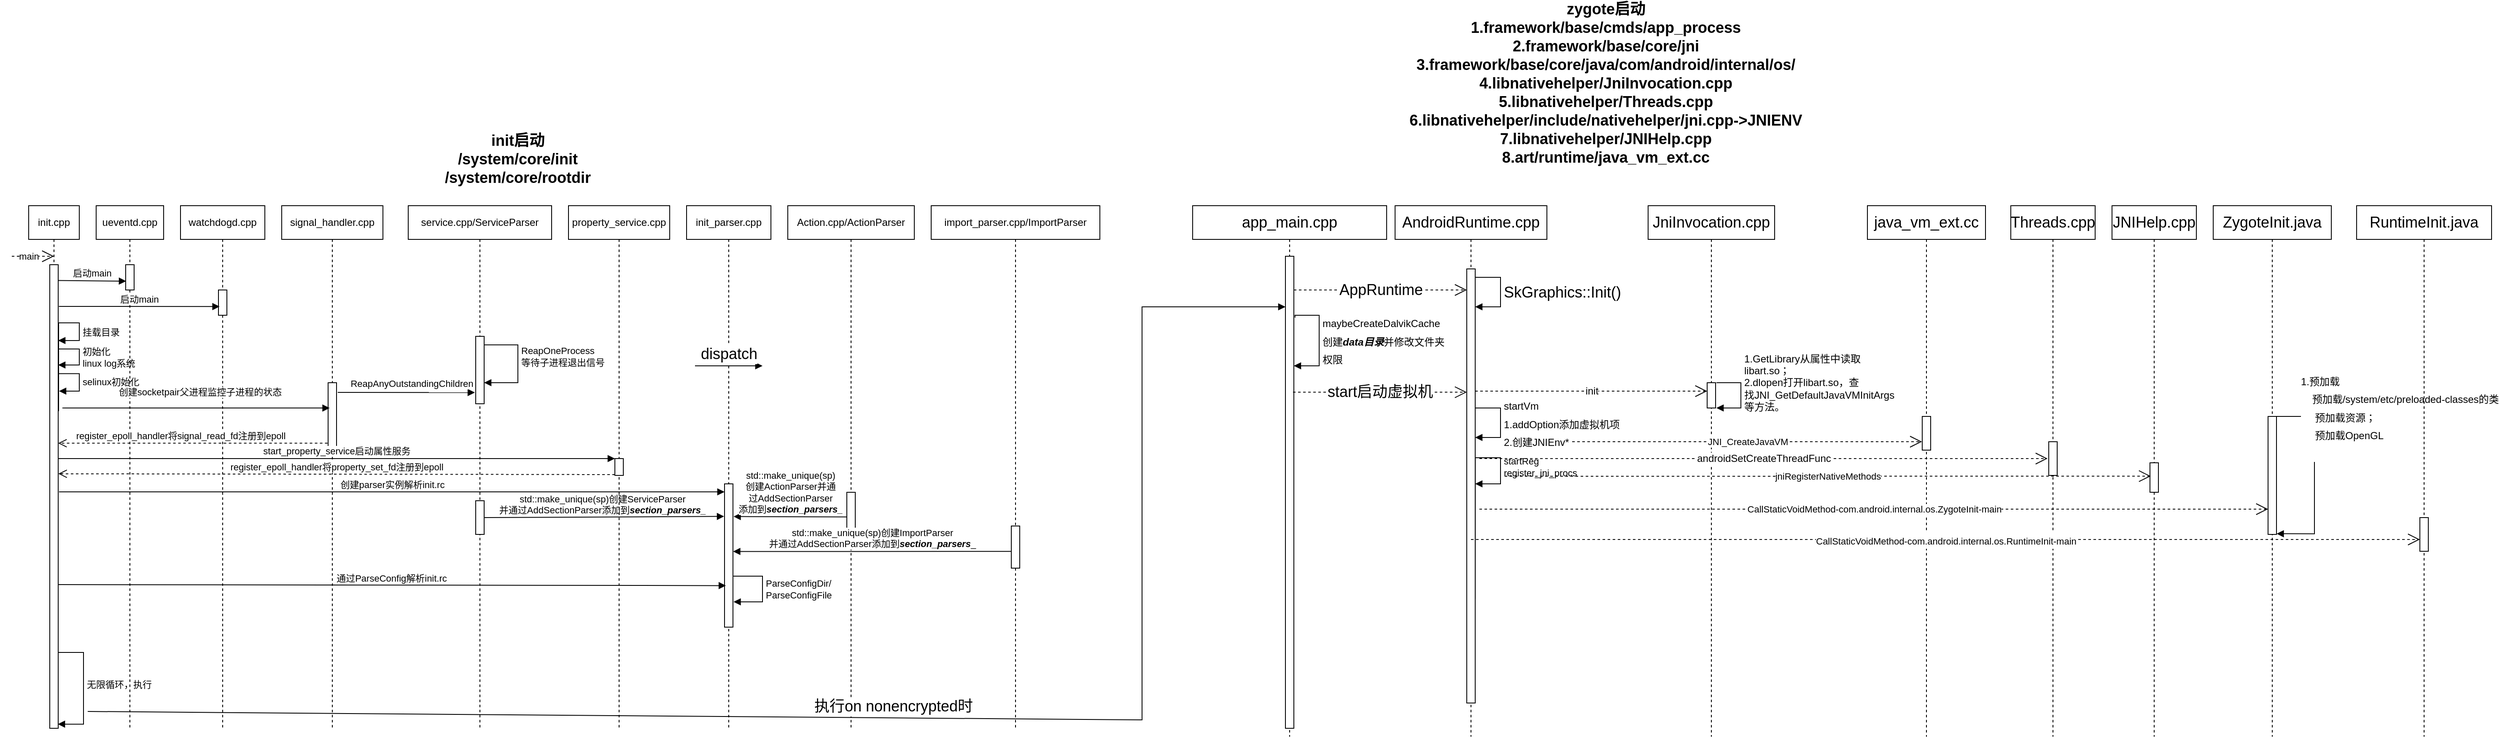<mxfile version="20.2.5" type="github">
  <diagram name="Page-1" id="13e1069c-82ec-6db2-03f1-153e76fe0fe0">
    <mxGraphModel dx="1778" dy="1237" grid="1" gridSize="10" guides="1" tooltips="1" connect="1" arrows="1" fold="1" page="1" pageScale="1" pageWidth="1100" pageHeight="850" background="none" math="0" shadow="0">
      <root>
        <mxCell id="0" />
        <mxCell id="1" parent="0" />
        <mxCell id="NBUXA40TTOA3BeRuOu_9-3" value="init.cpp" style="shape=umlLifeline;perimeter=lifelinePerimeter;whiteSpace=wrap;html=1;container=1;collapsible=0;recursiveResize=0;outlineConnect=0;" parent="1" vertex="1">
          <mxGeometry x="-1020" y="190" width="60" height="620" as="geometry" />
        </mxCell>
        <mxCell id="NBUXA40TTOA3BeRuOu_9-8" value="" style="html=1;points=[];perimeter=orthogonalPerimeter;" parent="NBUXA40TTOA3BeRuOu_9-3" vertex="1">
          <mxGeometry x="25" y="70" width="10" height="550" as="geometry" />
        </mxCell>
        <mxCell id="NBUXA40TTOA3BeRuOu_9-17" value="挂载目录" style="edgeStyle=orthogonalEdgeStyle;html=1;align=left;spacingLeft=2;endArrow=block;rounded=0;entryX=1;entryY=0;exitX=1.048;exitY=0.316;exitDx=0;exitDy=0;exitPerimeter=0;" parent="NBUXA40TTOA3BeRuOu_9-3" source="NBUXA40TTOA3BeRuOu_9-8" edge="1">
          <mxGeometry x="0.601" relative="1" as="geometry">
            <mxPoint x="40" y="140" as="sourcePoint" />
            <Array as="points">
              <mxPoint x="60" y="139" />
              <mxPoint x="60" y="160" />
            </Array>
            <mxPoint x="35" y="160" as="targetPoint" />
            <mxPoint as="offset" />
          </mxGeometry>
        </mxCell>
        <mxCell id="NBUXA40TTOA3BeRuOu_9-19" value="初始化&lt;br&gt;linux log系统" style="edgeStyle=orthogonalEdgeStyle;html=1;align=left;spacingLeft=2;endArrow=block;rounded=0;" parent="NBUXA40TTOA3BeRuOu_9-3" edge="1">
          <mxGeometry x="0.015" relative="1" as="geometry">
            <mxPoint x="35" y="170" as="sourcePoint" />
            <Array as="points">
              <mxPoint x="60" y="170" />
              <mxPoint x="60" y="189" />
            </Array>
            <mxPoint x="35" y="189" as="targetPoint" />
            <mxPoint as="offset" />
          </mxGeometry>
        </mxCell>
        <mxCell id="IWm-taD8-fj9oU0irWkf-2" value="selinux初始化" style="edgeStyle=orthogonalEdgeStyle;html=1;align=left;spacingLeft=2;endArrow=block;rounded=0;exitX=1.067;exitY=0.235;exitDx=0;exitDy=0;exitPerimeter=0;" parent="NBUXA40TTOA3BeRuOu_9-3" source="NBUXA40TTOA3BeRuOu_9-8" edge="1">
          <mxGeometry relative="1" as="geometry">
            <mxPoint x="35" y="315" as="sourcePoint" />
            <Array as="points">
              <mxPoint x="60" y="199" />
              <mxPoint x="60" y="220" />
            </Array>
            <mxPoint x="36" y="220" as="targetPoint" />
          </mxGeometry>
        </mxCell>
        <mxCell id="DfM5zsoMmQUeujYZHkAH-2" value="无限循环，执行" style="edgeStyle=orthogonalEdgeStyle;html=1;align=left;spacingLeft=2;endArrow=block;rounded=0;entryX=0.957;entryY=0.991;entryDx=0;entryDy=0;entryPerimeter=0;" parent="NBUXA40TTOA3BeRuOu_9-3" target="NBUXA40TTOA3BeRuOu_9-8" edge="1">
          <mxGeometry relative="1" as="geometry">
            <mxPoint x="35" y="540" as="sourcePoint" />
            <Array as="points">
              <mxPoint x="35" y="530" />
              <mxPoint x="65" y="530" />
              <mxPoint x="65" y="615" />
            </Array>
            <mxPoint x="40" y="560" as="targetPoint" />
          </mxGeometry>
        </mxCell>
        <mxCell id="NBUXA40TTOA3BeRuOu_9-5" value="main" style="endArrow=open;endSize=12;dashed=1;html=1;rounded=0;" parent="1" edge="1">
          <mxGeometry x="-0.2" width="160" relative="1" as="geometry">
            <mxPoint x="-1040" y="250" as="sourcePoint" />
            <mxPoint x="-990" y="250" as="targetPoint" />
            <mxPoint as="offset" />
          </mxGeometry>
        </mxCell>
        <mxCell id="NBUXA40TTOA3BeRuOu_9-6" value="ueventd.cpp" style="shape=umlLifeline;perimeter=lifelinePerimeter;whiteSpace=wrap;html=1;container=1;collapsible=0;recursiveResize=0;outlineConnect=0;" parent="1" vertex="1">
          <mxGeometry x="-940" y="190" width="80" height="620" as="geometry" />
        </mxCell>
        <mxCell id="NBUXA40TTOA3BeRuOu_9-9" value="" style="html=1;points=[];perimeter=orthogonalPerimeter;" parent="NBUXA40TTOA3BeRuOu_9-6" vertex="1">
          <mxGeometry x="35" y="70" width="10" height="30" as="geometry" />
        </mxCell>
        <mxCell id="NBUXA40TTOA3BeRuOu_9-11" value="启动main" style="html=1;verticalAlign=bottom;endArrow=block;rounded=0;entryX=0.046;entryY=0.652;entryDx=0;entryDy=0;entryPerimeter=0;exitX=1;exitY=0.034;exitDx=0;exitDy=0;exitPerimeter=0;" parent="1" source="NBUXA40TTOA3BeRuOu_9-8" target="NBUXA40TTOA3BeRuOu_9-9" edge="1">
          <mxGeometry width="80" relative="1" as="geometry">
            <mxPoint x="-980" y="280" as="sourcePoint" />
            <mxPoint x="-900" y="280" as="targetPoint" />
          </mxGeometry>
        </mxCell>
        <mxCell id="NBUXA40TTOA3BeRuOu_9-12" value="watchdogd.cpp" style="shape=umlLifeline;perimeter=lifelinePerimeter;whiteSpace=wrap;html=1;container=1;collapsible=0;recursiveResize=0;outlineConnect=0;" parent="1" vertex="1">
          <mxGeometry x="-840" y="190" width="100" height="620" as="geometry" />
        </mxCell>
        <mxCell id="NBUXA40TTOA3BeRuOu_9-13" value="" style="html=1;points=[];perimeter=orthogonalPerimeter;" parent="NBUXA40TTOA3BeRuOu_9-12" vertex="1">
          <mxGeometry x="45" y="100" width="10" height="30" as="geometry" />
        </mxCell>
        <mxCell id="NBUXA40TTOA3BeRuOu_9-14" value="启动main" style="html=1;verticalAlign=bottom;endArrow=block;rounded=0;entryX=0.133;entryY=0.656;entryDx=0;entryDy=0;entryPerimeter=0;exitX=1.083;exitY=0.09;exitDx=0;exitDy=0;exitPerimeter=0;" parent="1" source="NBUXA40TTOA3BeRuOu_9-8" target="NBUXA40TTOA3BeRuOu_9-13" edge="1">
          <mxGeometry width="80" relative="1" as="geometry">
            <mxPoint x="-980" y="310" as="sourcePoint" />
            <mxPoint x="-800" y="310" as="targetPoint" />
          </mxGeometry>
        </mxCell>
        <mxCell id="NBUXA40TTOA3BeRuOu_9-20" value="signal_handler.cpp" style="shape=umlLifeline;perimeter=lifelinePerimeter;whiteSpace=wrap;html=1;container=1;collapsible=0;recursiveResize=0;outlineConnect=0;" parent="1" vertex="1">
          <mxGeometry x="-720" y="190" width="120" height="620" as="geometry" />
        </mxCell>
        <mxCell id="NBUXA40TTOA3BeRuOu_9-30" value="" style="html=1;points=[];perimeter=orthogonalPerimeter;" parent="NBUXA40TTOA3BeRuOu_9-20" vertex="1">
          <mxGeometry x="55" y="210" width="10" height="80" as="geometry" />
        </mxCell>
        <mxCell id="NBUXA40TTOA3BeRuOu_9-22" value="创建socketpair父进程监控子进程的状态" style="html=1;verticalAlign=bottom;endArrow=block;rounded=0;entryX=0.18;entryY=0.582;entryDx=0;entryDy=0;entryPerimeter=0;" parent="1" edge="1">
          <mxGeometry x="0.025" y="10" width="80" relative="1" as="geometry">
            <mxPoint x="-980" y="430" as="sourcePoint" />
            <mxPoint x="-663.2" y="430.01" as="targetPoint" />
            <mxPoint as="offset" />
          </mxGeometry>
        </mxCell>
        <mxCell id="NBUXA40TTOA3BeRuOu_9-23" value="service.cpp/ServiceParser" style="shape=umlLifeline;perimeter=lifelinePerimeter;whiteSpace=wrap;html=1;container=1;collapsible=0;recursiveResize=0;outlineConnect=0;" parent="1" vertex="1">
          <mxGeometry x="-570" y="190" width="170" height="620" as="geometry" />
        </mxCell>
        <mxCell id="NBUXA40TTOA3BeRuOu_9-24" value="" style="html=1;points=[];perimeter=orthogonalPerimeter;" parent="NBUXA40TTOA3BeRuOu_9-23" vertex="1">
          <mxGeometry x="80" y="155" width="10" height="80" as="geometry" />
        </mxCell>
        <mxCell id="NBUXA40TTOA3BeRuOu_9-29" value="ReapOneProcess&lt;br&gt;等待子进程退出信号" style="edgeStyle=orthogonalEdgeStyle;html=1;align=left;spacingLeft=2;endArrow=block;rounded=0;exitX=1.014;exitY=0.126;exitDx=0;exitDy=0;exitPerimeter=0;" parent="NBUXA40TTOA3BeRuOu_9-23" source="NBUXA40TTOA3BeRuOu_9-24" edge="1">
          <mxGeometry x="-0.135" relative="1" as="geometry">
            <mxPoint x="55" y="165" as="sourcePoint" />
            <Array as="points">
              <mxPoint x="130" y="165" />
              <mxPoint x="130" y="210" />
              <mxPoint x="90" y="210" />
            </Array>
            <mxPoint x="90" y="210" as="targetPoint" />
            <mxPoint as="offset" />
          </mxGeometry>
        </mxCell>
        <mxCell id="IWm-taD8-fj9oU0irWkf-14" value="" style="html=1;points=[];perimeter=orthogonalPerimeter;" parent="NBUXA40TTOA3BeRuOu_9-23" vertex="1">
          <mxGeometry x="80" y="350" width="10" height="40" as="geometry" />
        </mxCell>
        <mxCell id="IWm-taD8-fj9oU0irWkf-15" value="std::make_unique(sp)创建ServiceParser&lt;br&gt;并通过AddSectionParser添加到&lt;b&gt;&lt;i&gt;section_parsers_&lt;/i&gt;&lt;/b&gt;" style="html=1;verticalAlign=bottom;endArrow=block;rounded=0;entryX=-0.048;entryY=0.227;entryDx=0;entryDy=0;entryPerimeter=0;" parent="NBUXA40TTOA3BeRuOu_9-23" target="IWm-taD8-fj9oU0irWkf-13" edge="1">
          <mxGeometry x="-0.016" y="-1" width="80" relative="1" as="geometry">
            <mxPoint x="90" y="370" as="sourcePoint" />
            <mxPoint x="170" y="370" as="targetPoint" />
            <mxPoint as="offset" />
          </mxGeometry>
        </mxCell>
        <mxCell id="NBUXA40TTOA3BeRuOu_9-25" value="ReapAnyOutstandingChildren" style="html=1;verticalAlign=bottom;endArrow=block;rounded=0;entryX=-0.1;entryY=0.833;entryDx=0;entryDy=0;entryPerimeter=0;startArrow=none;exitX=1.144;exitY=0.144;exitDx=0;exitDy=0;exitPerimeter=0;" parent="1" source="NBUXA40TTOA3BeRuOu_9-30" target="NBUXA40TTOA3BeRuOu_9-24" edge="1">
          <mxGeometry x="0.081" y="2" width="80" relative="1" as="geometry">
            <mxPoint x="-650" y="412" as="sourcePoint" />
            <mxPoint x="-570" y="410" as="targetPoint" />
            <mxPoint as="offset" />
          </mxGeometry>
        </mxCell>
        <mxCell id="NBUXA40TTOA3BeRuOu_9-33" value="" style="html=1;verticalAlign=bottom;endArrow=none;rounded=0;exitX=1.06;exitY=0.233;exitDx=0;exitDy=0;exitPerimeter=0;" parent="1" edge="1">
          <mxGeometry width="80" relative="1" as="geometry">
            <mxPoint x="-654.4" y="410.815" as="sourcePoint" />
            <mxPoint x="-654" y="411" as="targetPoint" />
          </mxGeometry>
        </mxCell>
        <mxCell id="NBUXA40TTOA3BeRuOu_9-32" value="register_epoll_handler将signal_read_fd注册到epoll" style="html=1;verticalAlign=bottom;endArrow=open;dashed=1;endSize=8;exitX=-0.073;exitY=0.897;rounded=0;exitDx=0;exitDy=0;exitPerimeter=0;" parent="1" source="NBUXA40TTOA3BeRuOu_9-30" target="NBUXA40TTOA3BeRuOu_9-8" edge="1">
          <mxGeometry x="0.092" relative="1" as="geometry">
            <mxPoint x="-980" y="470" as="targetPoint" />
            <mxPoint as="offset" />
          </mxGeometry>
        </mxCell>
        <mxCell id="IWm-taD8-fj9oU0irWkf-3" value="property_service.cpp" style="shape=umlLifeline;perimeter=lifelinePerimeter;whiteSpace=wrap;html=1;container=1;collapsible=0;recursiveResize=0;outlineConnect=0;" parent="1" vertex="1">
          <mxGeometry x="-380" y="190" width="120" height="620" as="geometry" />
        </mxCell>
        <mxCell id="IWm-taD8-fj9oU0irWkf-6" value="" style="html=1;points=[];perimeter=orthogonalPerimeter;" parent="IWm-taD8-fj9oU0irWkf-3" vertex="1">
          <mxGeometry x="55" y="300" width="10" height="20" as="geometry" />
        </mxCell>
        <mxCell id="IWm-taD8-fj9oU0irWkf-7" value="start_property_service启动属性服务" style="html=1;verticalAlign=bottom;endArrow=block;entryX=0;entryY=0;rounded=0;" parent="1" source="NBUXA40TTOA3BeRuOu_9-8" target="IWm-taD8-fj9oU0irWkf-6" edge="1">
          <mxGeometry relative="1" as="geometry">
            <mxPoint x="-250" y="600" as="sourcePoint" />
          </mxGeometry>
        </mxCell>
        <mxCell id="IWm-taD8-fj9oU0irWkf-8" value="register_epoll_handler将property_set_fd注册到epoll" style="html=1;verticalAlign=bottom;endArrow=open;dashed=1;endSize=8;exitX=0;exitY=0.95;rounded=0;entryX=1.02;entryY=0.451;entryDx=0;entryDy=0;entryPerimeter=0;" parent="1" source="IWm-taD8-fj9oU0irWkf-6" target="NBUXA40TTOA3BeRuOu_9-8" edge="1">
          <mxGeometry relative="1" as="geometry">
            <mxPoint x="-980" y="509" as="targetPoint" />
          </mxGeometry>
        </mxCell>
        <mxCell id="IWm-taD8-fj9oU0irWkf-9" value="init_parser.cpp" style="shape=umlLifeline;perimeter=lifelinePerimeter;whiteSpace=wrap;html=1;container=1;collapsible=0;recursiveResize=0;outlineConnect=0;" parent="1" vertex="1">
          <mxGeometry x="-240" y="190" width="100" height="620" as="geometry" />
        </mxCell>
        <mxCell id="IWm-taD8-fj9oU0irWkf-13" value="" style="html=1;points=[];perimeter=orthogonalPerimeter;" parent="IWm-taD8-fj9oU0irWkf-9" vertex="1">
          <mxGeometry x="45" y="330" width="10" height="170" as="geometry" />
        </mxCell>
        <mxCell id="LSeL3Kkb-pXWRt0sWgxu-4" value="ParseConfigDir/&lt;br&gt;&lt;span style=&quot;font-size: 11px;&quot;&gt;ParseConfigFile&lt;/span&gt;" style="edgeStyle=orthogonalEdgeStyle;html=1;align=left;spacingLeft=2;endArrow=block;rounded=0;exitX=1.017;exitY=0.644;exitDx=0;exitDy=0;exitPerimeter=0;entryX=1.065;entryY=0.819;entryDx=0;entryDy=0;entryPerimeter=0;" parent="IWm-taD8-fj9oU0irWkf-9" source="IWm-taD8-fj9oU0irWkf-13" target="IWm-taD8-fj9oU0irWkf-13" edge="1">
          <mxGeometry relative="1" as="geometry">
            <mxPoint x="60" y="440" as="sourcePoint" />
            <Array as="points">
              <mxPoint x="90" y="439" />
              <mxPoint x="90" y="470" />
              <mxPoint x="56" y="470" />
            </Array>
            <mxPoint x="60" y="460" as="targetPoint" />
          </mxGeometry>
        </mxCell>
        <mxCell id="IWm-taD8-fj9oU0irWkf-10" value="创建parser实例解析init.rc" style="html=1;verticalAlign=bottom;endArrow=block;rounded=0;exitX=1.1;exitY=0.49;exitDx=0;exitDy=0;exitPerimeter=0;" parent="1" source="NBUXA40TTOA3BeRuOu_9-8" target="IWm-taD8-fj9oU0irWkf-13" edge="1">
          <mxGeometry width="80" relative="1" as="geometry">
            <mxPoint x="-980" y="530" as="sourcePoint" />
            <mxPoint x="-200" y="530" as="targetPoint" />
          </mxGeometry>
        </mxCell>
        <mxCell id="IWm-taD8-fj9oU0irWkf-11" value="Action.cpp/ActionParser" style="shape=umlLifeline;perimeter=lifelinePerimeter;whiteSpace=wrap;html=1;container=1;collapsible=0;recursiveResize=0;outlineConnect=0;" parent="1" vertex="1">
          <mxGeometry x="-120" y="190" width="150" height="620" as="geometry" />
        </mxCell>
        <mxCell id="IWm-taD8-fj9oU0irWkf-16" value="" style="html=1;points=[];perimeter=orthogonalPerimeter;" parent="IWm-taD8-fj9oU0irWkf-11" vertex="1">
          <mxGeometry x="70" y="340" width="10" height="50" as="geometry" />
        </mxCell>
        <mxCell id="IWm-taD8-fj9oU0irWkf-12" value="import_parser.cpp/ImportParser" style="shape=umlLifeline;perimeter=lifelinePerimeter;whiteSpace=wrap;html=1;container=1;collapsible=0;recursiveResize=0;outlineConnect=0;" parent="1" vertex="1">
          <mxGeometry x="50" y="190" width="200" height="620" as="geometry" />
        </mxCell>
        <mxCell id="IWm-taD8-fj9oU0irWkf-19" value="" style="html=1;points=[];perimeter=orthogonalPerimeter;" parent="IWm-taD8-fj9oU0irWkf-12" vertex="1">
          <mxGeometry x="95" y="380" width="10" height="50" as="geometry" />
        </mxCell>
        <mxCell id="IWm-taD8-fj9oU0irWkf-17" value="std::make_unique(sp)&lt;br&gt;创建ActionParser并通&lt;br&gt;过AddSectionParser&lt;br&gt;添加到&lt;b&gt;&lt;i&gt;section_parsers_&lt;/i&gt;&lt;/b&gt;" style="html=1;verticalAlign=bottom;endArrow=block;rounded=0;exitX=0.012;exitY=0.586;exitDx=0;exitDy=0;exitPerimeter=0;entryX=1.07;entryY=0.228;entryDx=0;entryDy=0;entryPerimeter=0;" parent="1" source="IWm-taD8-fj9oU0irWkf-16" target="IWm-taD8-fj9oU0irWkf-13" edge="1">
          <mxGeometry width="80" relative="1" as="geometry">
            <mxPoint x="-150" y="570" as="sourcePoint" />
            <mxPoint x="-180" y="560" as="targetPoint" />
          </mxGeometry>
        </mxCell>
        <mxCell id="IWm-taD8-fj9oU0irWkf-20" value="std::make_unique(sp)创建ImportParser&lt;br&gt;并通过AddSectionParser添加到&lt;b&gt;&lt;i&gt;section_parsers&lt;/i&gt;&lt;/b&gt;_" style="html=1;verticalAlign=bottom;endArrow=block;rounded=0;exitX=0.017;exitY=0.603;exitDx=0;exitDy=0;exitPerimeter=0;entryX=1.02;entryY=0.472;entryDx=0;entryDy=0;entryPerimeter=0;" parent="1" source="IWm-taD8-fj9oU0irWkf-19" target="IWm-taD8-fj9oU0irWkf-13" edge="1">
          <mxGeometry width="80" relative="1" as="geometry">
            <mxPoint y="600" as="sourcePoint" />
            <mxPoint x="-180" y="600" as="targetPoint" />
          </mxGeometry>
        </mxCell>
        <mxCell id="LSeL3Kkb-pXWRt0sWgxu-2" value="通过ParseConfig解析init.rc" style="html=1;verticalAlign=bottom;endArrow=block;rounded=0;entryX=0.163;entryY=0.71;entryDx=0;entryDy=0;entryPerimeter=0;exitX=0.981;exitY=0.69;exitDx=0;exitDy=0;exitPerimeter=0;" parent="1" source="NBUXA40TTOA3BeRuOu_9-8" target="IWm-taD8-fj9oU0irWkf-13" edge="1">
          <mxGeometry x="-0.002" y="-1" width="80" relative="1" as="geometry">
            <mxPoint x="-980" y="640" as="sourcePoint" />
            <mxPoint x="-900" y="640" as="targetPoint" />
            <mxPoint as="offset" />
          </mxGeometry>
        </mxCell>
        <mxCell id="DfM5zsoMmQUeujYZHkAH-5" value="init启动&#xa;/system/core/init&#xa;/system/core/rootdir" style="text;align=center;fontStyle=1;verticalAlign=middle;spacingLeft=3;spacingRight=3;strokeColor=none;rotatable=0;points=[[0,0.5],[1,0.5]];portConstraint=eastwest;fontSize=18;" parent="1" vertex="1">
          <mxGeometry x="-480" y="120" width="80" height="26" as="geometry" />
        </mxCell>
        <mxCell id="DfM5zsoMmQUeujYZHkAH-6" value="app_main.cpp" style="shape=umlLifeline;perimeter=lifelinePerimeter;whiteSpace=wrap;html=1;container=1;collapsible=0;recursiveResize=0;outlineConnect=0;fontSize=18;" parent="1" vertex="1">
          <mxGeometry x="360" y="190" width="230" height="630" as="geometry" />
        </mxCell>
        <mxCell id="DfM5zsoMmQUeujYZHkAH-8" value="" style="html=1;points=[];perimeter=orthogonalPerimeter;fontSize=18;" parent="DfM5zsoMmQUeujYZHkAH-6" vertex="1">
          <mxGeometry x="110" y="60" width="10" height="560" as="geometry" />
        </mxCell>
        <mxCell id="DfM5zsoMmQUeujYZHkAH-17" value="AppRuntime" style="endArrow=open;endSize=12;dashed=1;html=1;rounded=0;fontSize=18;" parent="DfM5zsoMmQUeujYZHkAH-6" target="DfM5zsoMmQUeujYZHkAH-14" edge="1">
          <mxGeometry width="160" relative="1" as="geometry">
            <mxPoint x="120" y="100" as="sourcePoint" />
            <mxPoint x="230" y="100" as="targetPoint" />
          </mxGeometry>
        </mxCell>
        <mxCell id="DfM5zsoMmQUeujYZHkAH-24" value="&lt;font style=&quot;font-size: 12px;&quot;&gt;maybeCreateDalvikCache&lt;br&gt;创建&lt;i&gt;&lt;b&gt;data目录&lt;/b&gt;&lt;/i&gt;并修改文件夹&lt;br&gt;权限&lt;/font&gt;" style="edgeStyle=orthogonalEdgeStyle;html=1;align=left;spacingLeft=2;endArrow=block;rounded=0;fontSize=18;exitX=1.143;exitY=0.13;exitDx=0;exitDy=0;exitPerimeter=0;" parent="DfM5zsoMmQUeujYZHkAH-6" edge="1" source="DfM5zsoMmQUeujYZHkAH-8">
          <mxGeometry x="0.011" relative="1" as="geometry">
            <mxPoint x="70" y="150" as="sourcePoint" />
            <Array as="points">
              <mxPoint x="121" y="130" />
              <mxPoint x="150" y="130" />
              <mxPoint x="150" y="190" />
            </Array>
            <mxPoint x="120" y="190" as="targetPoint" />
            <mxPoint as="offset" />
          </mxGeometry>
        </mxCell>
        <mxCell id="DfM5zsoMmQUeujYZHkAH-7" value="zygote启动&#xa;1.framework/base/cmds/app_process&#xa;2.framework/base/core/jni&#xa;3.framework/base/core/java/com/android/internal/os/&#xa;4.libnativehelper/JniInvocation.cpp&#xa;5.libnativehelper/Threads.cpp&#xa;6.libnativehelper/include/nativehelper/jni.cpp-&gt;JNIENV&#xa;7.libnativehelper/JNIHelp.cpp&#xa;8.art/runtime/java_vm_ext.cc" style="text;align=center;fontStyle=1;verticalAlign=middle;spacingLeft=3;spacingRight=3;strokeColor=none;rotatable=0;points=[[0,0.5],[1,0.5]];portConstraint=eastwest;fontSize=18;" parent="1" vertex="1">
          <mxGeometry x="810" y="30" width="80" height="26" as="geometry" />
        </mxCell>
        <mxCell id="DfM5zsoMmQUeujYZHkAH-9" value="dispatch" style="html=1;verticalAlign=bottom;endArrow=block;rounded=0;fontSize=18;" parent="1" edge="1">
          <mxGeometry width="80" relative="1" as="geometry">
            <mxPoint x="-230" y="380" as="sourcePoint" />
            <mxPoint x="-150" y="380" as="targetPoint" />
          </mxGeometry>
        </mxCell>
        <mxCell id="DfM5zsoMmQUeujYZHkAH-10" value="执行on nonencrypted时" style="html=1;verticalAlign=bottom;endArrow=block;rounded=0;fontSize=18;" parent="1" edge="1">
          <mxGeometry width="80" relative="1" as="geometry">
            <mxPoint x="-950" y="790" as="sourcePoint" />
            <mxPoint x="470" y="310" as="targetPoint" />
            <Array as="points">
              <mxPoint x="300" y="800" />
              <mxPoint x="300" y="310" />
            </Array>
          </mxGeometry>
        </mxCell>
        <mxCell id="DfM5zsoMmQUeujYZHkAH-11" value="AndroidRuntime.cpp" style="shape=umlLifeline;perimeter=lifelinePerimeter;whiteSpace=wrap;html=1;container=1;collapsible=0;recursiveResize=0;outlineConnect=0;fontSize=18;" parent="1" vertex="1">
          <mxGeometry x="600" y="190" width="180" height="630" as="geometry" />
        </mxCell>
        <mxCell id="DfM5zsoMmQUeujYZHkAH-14" value="" style="html=1;points=[];perimeter=orthogonalPerimeter;fontSize=18;" parent="DfM5zsoMmQUeujYZHkAH-11" vertex="1">
          <mxGeometry x="85" y="75" width="10" height="515" as="geometry" />
        </mxCell>
        <mxCell id="DfM5zsoMmQUeujYZHkAH-16" value="SkGraphics::Init()" style="edgeStyle=orthogonalEdgeStyle;html=1;align=left;spacingLeft=2;endArrow=block;rounded=0;fontSize=18;" parent="DfM5zsoMmQUeujYZHkAH-11" edge="1">
          <mxGeometry relative="1" as="geometry">
            <mxPoint x="95" y="85" as="sourcePoint" />
            <Array as="points">
              <mxPoint x="125" y="85" />
              <mxPoint x="125" y="120" />
              <mxPoint x="100" y="120" />
            </Array>
            <mxPoint x="95" y="120" as="targetPoint" />
          </mxGeometry>
        </mxCell>
        <mxCell id="DfM5zsoMmQUeujYZHkAH-22" value="&lt;font style=&quot;font-size: 12px;&quot;&gt;startVm&lt;br&gt;1.addOption添加虚拟机项&lt;br&gt;2.创建JNIEnv*&lt;/font&gt;" style="edgeStyle=orthogonalEdgeStyle;html=1;align=left;spacingLeft=2;endArrow=block;rounded=0;fontSize=18;" parent="DfM5zsoMmQUeujYZHkAH-11" edge="1">
          <mxGeometry relative="1" as="geometry">
            <mxPoint x="95" y="240" as="sourcePoint" />
            <Array as="points">
              <mxPoint x="125" y="240" />
              <mxPoint x="125" y="275" />
            </Array>
            <mxPoint x="95" y="275" as="targetPoint" />
          </mxGeometry>
        </mxCell>
        <mxCell id="nUyMibiSjW3psWNG235X-4" value="startReg&lt;br&gt;register_jni_procs" style="edgeStyle=orthogonalEdgeStyle;html=1;align=left;spacingLeft=2;endArrow=block;rounded=0;exitX=1.006;exitY=0.76;exitDx=0;exitDy=0;exitPerimeter=0;" parent="DfM5zsoMmQUeujYZHkAH-11" source="DfM5zsoMmQUeujYZHkAH-14" edge="1">
          <mxGeometry x="0.613" relative="1" as="geometry">
            <mxPoint x="95" y="310" as="sourcePoint" />
            <Array as="points">
              <mxPoint x="95" y="299" />
              <mxPoint x="125" y="299" />
              <mxPoint x="125" y="330" />
            </Array>
            <mxPoint x="95" y="330" as="targetPoint" />
            <mxPoint as="offset" />
          </mxGeometry>
        </mxCell>
        <mxCell id="DfM5zsoMmQUeujYZHkAH-13" value="ZygoteInit.java" style="shape=umlLifeline;perimeter=lifelinePerimeter;whiteSpace=wrap;html=1;container=1;collapsible=0;recursiveResize=0;outlineConnect=0;fontSize=18;" parent="1" vertex="1">
          <mxGeometry x="1570" y="190" width="140" height="630" as="geometry" />
        </mxCell>
        <mxCell id="gkzFKs4SRI5wnjid1r51-4" value="" style="html=1;points=[];perimeter=orthogonalPerimeter;" vertex="1" parent="DfM5zsoMmQUeujYZHkAH-13">
          <mxGeometry x="65" y="250" width="10" height="140" as="geometry" />
        </mxCell>
        <mxCell id="gkzFKs4SRI5wnjid1r51-10" value="&lt;font style=&quot;font-size: 12px;&quot;&gt;1.预加载&lt;br&gt;&amp;nbsp; &amp;nbsp; 预加载/system/etc/preloaded-classes的类&lt;br&gt;&amp;nbsp; &amp;nbsp; &amp;nbsp;预加载资源；&lt;br&gt;&amp;nbsp; &amp;nbsp; &amp;nbsp;预加载OpenGL&lt;br&gt;&lt;br&gt;&lt;/font&gt;" style="edgeStyle=orthogonalEdgeStyle;html=1;align=left;spacingLeft=2;endArrow=block;rounded=0;fontSize=18;entryX=1.016;entryY=0.994;entryDx=0;entryDy=0;entryPerimeter=0;" edge="1" target="gkzFKs4SRI5wnjid1r51-4" parent="DfM5zsoMmQUeujYZHkAH-13">
          <mxGeometry x="-0.782" relative="1" as="geometry">
            <mxPoint x="75" y="250" as="sourcePoint" />
            <Array as="points">
              <mxPoint x="120" y="250" />
              <mxPoint x="120" y="389" />
            </Array>
            <mxPoint x="80" y="390" as="targetPoint" />
            <mxPoint as="offset" />
          </mxGeometry>
        </mxCell>
        <mxCell id="DfM5zsoMmQUeujYZHkAH-19" value="JniInvocation.cpp" style="shape=umlLifeline;perimeter=lifelinePerimeter;whiteSpace=wrap;html=1;container=1;collapsible=0;recursiveResize=0;outlineConnect=0;fontSize=18;" parent="1" vertex="1">
          <mxGeometry x="900" y="190" width="150" height="630" as="geometry" />
        </mxCell>
        <mxCell id="DfM5zsoMmQUeujYZHkAH-29" value="" style="html=1;points=[];perimeter=orthogonalPerimeter;fontSize=12;" parent="DfM5zsoMmQUeujYZHkAH-19" vertex="1">
          <mxGeometry x="70" y="210" width="10" height="30" as="geometry" />
        </mxCell>
        <mxCell id="DfM5zsoMmQUeujYZHkAH-32" value="1.GetLibrary从属性中读取&lt;br&gt;libart.so；&lt;br&gt;2.dlopen打开libart.so，查&lt;br&gt;找JNI_GetDefaultJavaVMInitArgs&lt;br&gt;等方法。" style="edgeStyle=orthogonalEdgeStyle;html=1;align=left;spacingLeft=2;endArrow=block;rounded=0;fontSize=12;exitX=1.105;exitY=0;exitDx=0;exitDy=0;exitPerimeter=0;" parent="DfM5zsoMmQUeujYZHkAH-19" edge="1" source="DfM5zsoMmQUeujYZHkAH-29">
          <mxGeometry x="-0.342" relative="1" as="geometry">
            <mxPoint x="80" y="220" as="sourcePoint" />
            <Array as="points">
              <mxPoint x="110" y="210" />
              <mxPoint x="110" y="240" />
            </Array>
            <mxPoint x="81" y="240" as="targetPoint" />
            <mxPoint as="offset" />
          </mxGeometry>
        </mxCell>
        <mxCell id="DfM5zsoMmQUeujYZHkAH-18" value="start启动虚拟机" style="endArrow=open;endSize=12;dashed=1;html=1;rounded=0;fontSize=18;exitX=0.9;exitY=0.288;exitDx=0;exitDy=0;exitPerimeter=0;" parent="1" source="DfM5zsoMmQUeujYZHkAH-8" target="DfM5zsoMmQUeujYZHkAH-14" edge="1">
          <mxGeometry width="160" relative="1" as="geometry">
            <mxPoint x="490" y="340" as="sourcePoint" />
            <mxPoint x="650" y="340" as="targetPoint" />
          </mxGeometry>
        </mxCell>
        <mxCell id="DfM5zsoMmQUeujYZHkAH-30" value="init" style="endArrow=open;endSize=12;dashed=1;html=1;rounded=0;fontSize=12;" parent="1" source="DfM5zsoMmQUeujYZHkAH-14" edge="1">
          <mxGeometry width="160" relative="1" as="geometry">
            <mxPoint x="700" y="410" as="sourcePoint" />
            <mxPoint x="970" y="410" as="targetPoint" />
            <Array as="points">
              <mxPoint x="870" y="410" />
            </Array>
          </mxGeometry>
        </mxCell>
        <mxCell id="DfM5zsoMmQUeujYZHkAH-38" value="&lt;font style=&quot;font-size: 18px;&quot;&gt;Threads.cpp&lt;/font&gt;" style="shape=umlLifeline;perimeter=lifelinePerimeter;whiteSpace=wrap;html=1;container=1;collapsible=0;recursiveResize=0;outlineConnect=0;fontSize=12;" parent="1" vertex="1">
          <mxGeometry x="1330" y="190" width="100" height="630" as="geometry" />
        </mxCell>
        <mxCell id="DfM5zsoMmQUeujYZHkAH-39" value="" style="html=1;points=[];perimeter=orthogonalPerimeter;fontSize=12;" parent="DfM5zsoMmQUeujYZHkAH-38" vertex="1">
          <mxGeometry x="45" y="280" width="10" height="40" as="geometry" />
        </mxCell>
        <mxCell id="nUyMibiSjW3psWNG235X-1" value="&lt;font style=&quot;font-size: 18px;&quot;&gt;JNIHelp.cpp&lt;/font&gt;" style="shape=umlLifeline;perimeter=lifelinePerimeter;whiteSpace=wrap;html=1;container=1;collapsible=0;recursiveResize=0;outlineConnect=0;" parent="1" vertex="1">
          <mxGeometry x="1450" y="190" width="100" height="630" as="geometry" />
        </mxCell>
        <mxCell id="nUyMibiSjW3psWNG235X-5" value="" style="html=1;points=[];perimeter=orthogonalPerimeter;" parent="nUyMibiSjW3psWNG235X-1" vertex="1">
          <mxGeometry x="45" y="305" width="10" height="35" as="geometry" />
        </mxCell>
        <mxCell id="DfM5zsoMmQUeujYZHkAH-40" value="androidSetCreateThreadFunc" style="endArrow=open;endSize=12;dashed=1;html=1;rounded=0;fontSize=12;entryX=-0.145;entryY=0.5;entryDx=0;entryDy=0;entryPerimeter=0;" parent="1" target="DfM5zsoMmQUeujYZHkAH-39" edge="1">
          <mxGeometry width="160" relative="1" as="geometry">
            <mxPoint x="700" y="490" as="sourcePoint" />
            <mxPoint x="880" y="490" as="targetPoint" />
          </mxGeometry>
        </mxCell>
        <mxCell id="nUyMibiSjW3psWNG235X-6" value="jniRegisterNativeMethods" style="endArrow=open;endSize=12;dashed=1;html=1;rounded=0;entryX=0.104;entryY=0.453;entryDx=0;entryDy=0;entryPerimeter=0;" parent="1" target="nUyMibiSjW3psWNG235X-5" edge="1">
          <mxGeometry width="160" relative="1" as="geometry">
            <mxPoint x="730" y="511" as="sourcePoint" />
            <mxPoint x="1360" y="510" as="targetPoint" />
          </mxGeometry>
        </mxCell>
        <mxCell id="gkzFKs4SRI5wnjid1r51-1" value="&lt;font style=&quot;font-size: 18px;&quot;&gt;java_vm_ext.cc&lt;/font&gt;" style="shape=umlLifeline;perimeter=lifelinePerimeter;whiteSpace=wrap;html=1;container=1;collapsible=0;recursiveResize=0;outlineConnect=0;" vertex="1" parent="1">
          <mxGeometry x="1160" y="190" width="140" height="630" as="geometry" />
        </mxCell>
        <mxCell id="gkzFKs4SRI5wnjid1r51-2" value="" style="html=1;points=[];perimeter=orthogonalPerimeter;" vertex="1" parent="gkzFKs4SRI5wnjid1r51-1">
          <mxGeometry x="65" y="250" width="10" height="40" as="geometry" />
        </mxCell>
        <mxCell id="gkzFKs4SRI5wnjid1r51-3" value="JNI_CreateJavaVM" style="endArrow=open;endSize=12;dashed=1;html=1;rounded=0;entryX=-0.035;entryY=0.75;entryDx=0;entryDy=0;entryPerimeter=0;" edge="1" parent="1" target="gkzFKs4SRI5wnjid1r51-2">
          <mxGeometry width="160" relative="1" as="geometry">
            <mxPoint x="810" y="470" as="sourcePoint" />
            <mxPoint x="1260" y="470" as="targetPoint" />
          </mxGeometry>
        </mxCell>
        <mxCell id="gkzFKs4SRI5wnjid1r51-6" value="&lt;font style=&quot;font-size: 18px;&quot;&gt;RuntimeInit.java&lt;/font&gt;" style="shape=umlLifeline;perimeter=lifelinePerimeter;whiteSpace=wrap;html=1;container=1;collapsible=0;recursiveResize=0;outlineConnect=0;" vertex="1" parent="1">
          <mxGeometry x="1740" y="190" width="160" height="630" as="geometry" />
        </mxCell>
        <mxCell id="gkzFKs4SRI5wnjid1r51-7" value="" style="html=1;points=[];perimeter=orthogonalPerimeter;fontSize=18;" vertex="1" parent="gkzFKs4SRI5wnjid1r51-6">
          <mxGeometry x="75" y="370" width="10" height="40" as="geometry" />
        </mxCell>
        <mxCell id="gkzFKs4SRI5wnjid1r51-5" value="CallStaticVoidMethod-com.android.internal.os.ZygoteInit-main" style="endArrow=open;endSize=12;dashed=1;html=1;rounded=0;" edge="1" parent="1" target="gkzFKs4SRI5wnjid1r51-4">
          <mxGeometry width="160" relative="1" as="geometry">
            <mxPoint x="700" y="550" as="sourcePoint" />
            <mxPoint x="1630" y="580" as="targetPoint" />
          </mxGeometry>
        </mxCell>
        <mxCell id="gkzFKs4SRI5wnjid1r51-8" value="&lt;span style=&quot;font-size: 11px;&quot;&gt;CallStaticVoidMethod-com.android.internal.os.RuntimeInit-main&lt;/span&gt;" style="endArrow=open;endSize=12;dashed=1;html=1;rounded=0;fontSize=18;entryX=0;entryY=0.65;entryDx=0;entryDy=0;entryPerimeter=0;" edge="1" parent="1" source="DfM5zsoMmQUeujYZHkAH-11" target="gkzFKs4SRI5wnjid1r51-7">
          <mxGeometry width="160" relative="1" as="geometry">
            <mxPoint x="690" y="620" as="sourcePoint" />
            <mxPoint x="640" y="620" as="targetPoint" />
          </mxGeometry>
        </mxCell>
      </root>
    </mxGraphModel>
  </diagram>
</mxfile>

